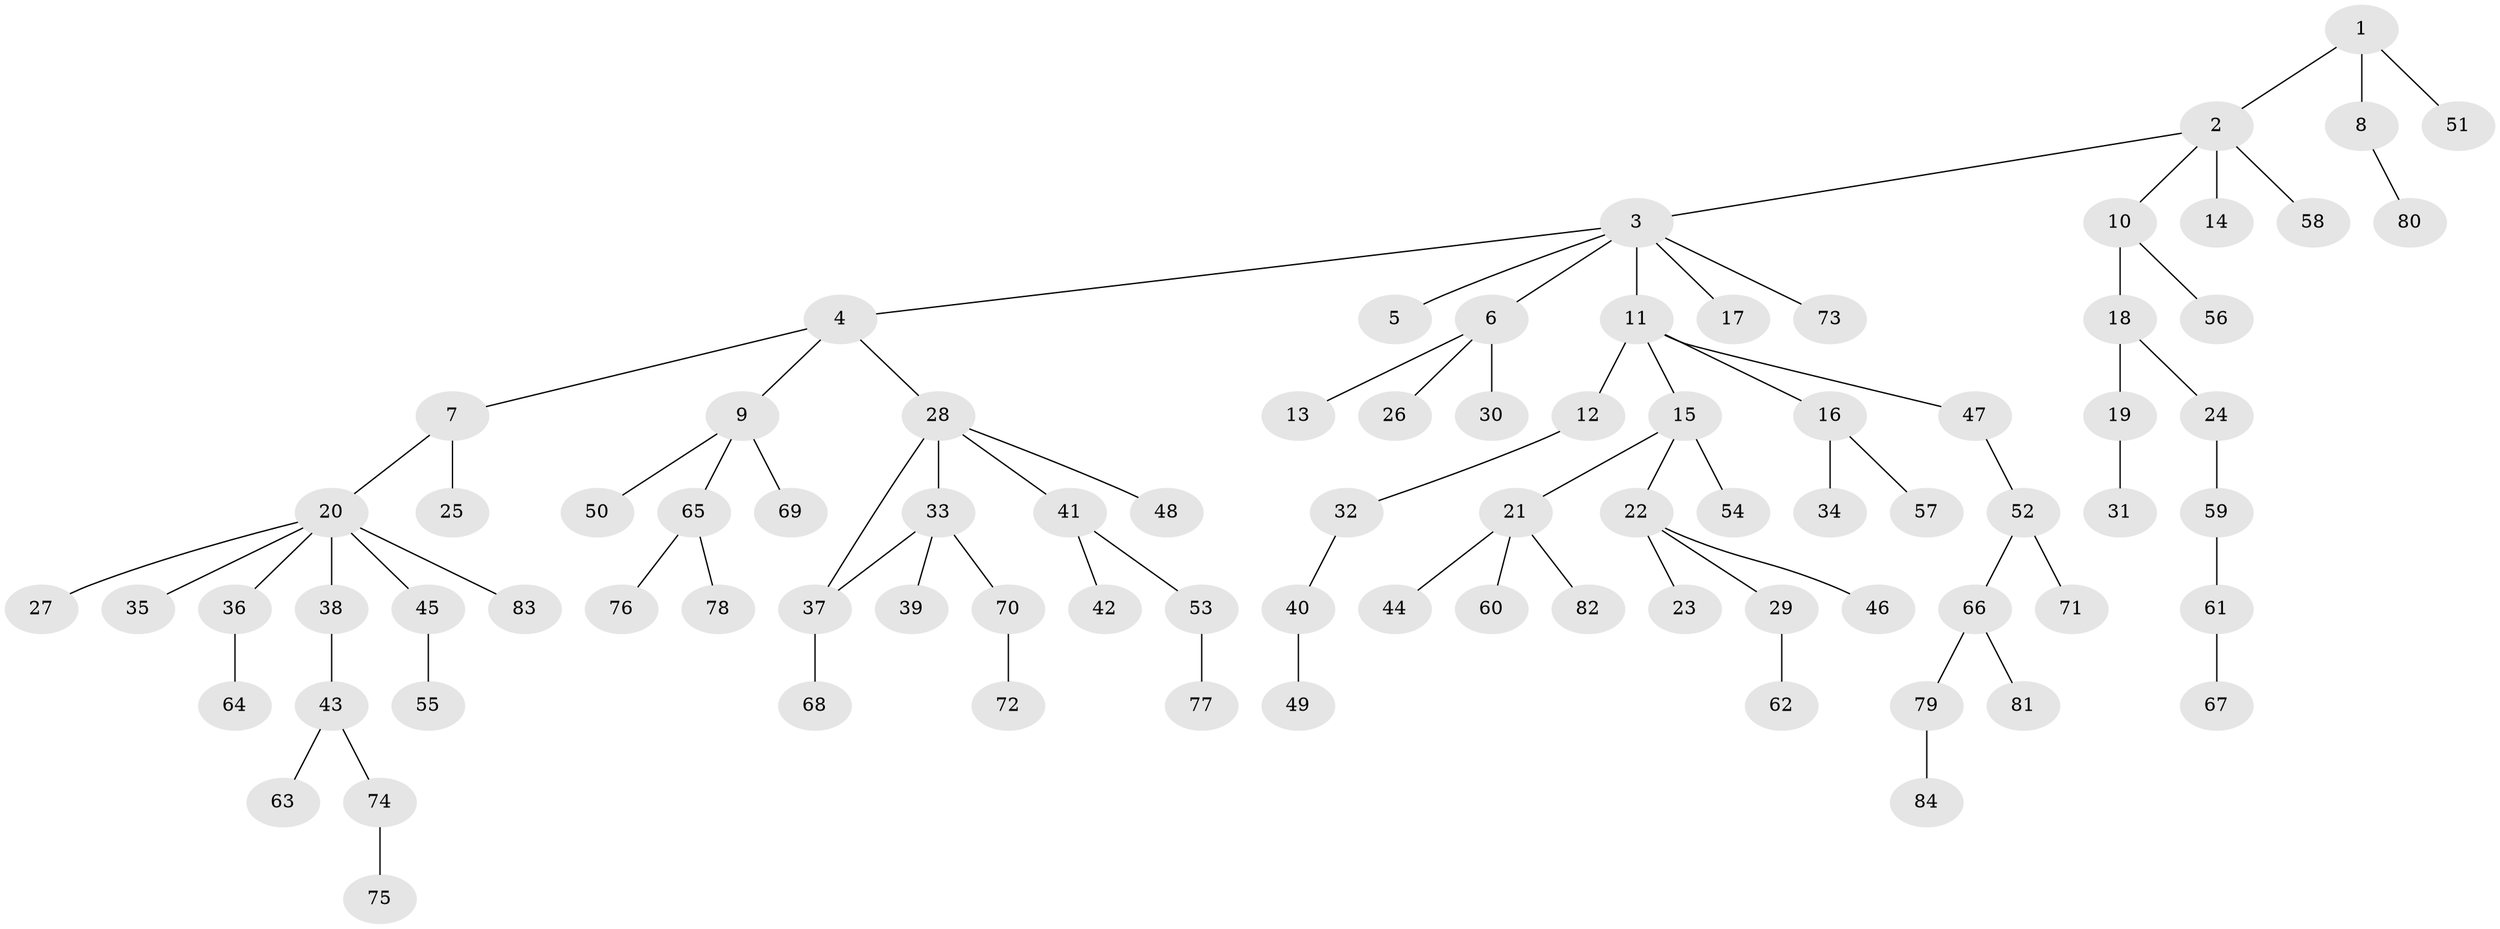 // Generated by graph-tools (version 1.1) at 2025/49/03/09/25 03:49:21]
// undirected, 84 vertices, 84 edges
graph export_dot {
graph [start="1"]
  node [color=gray90,style=filled];
  1;
  2;
  3;
  4;
  5;
  6;
  7;
  8;
  9;
  10;
  11;
  12;
  13;
  14;
  15;
  16;
  17;
  18;
  19;
  20;
  21;
  22;
  23;
  24;
  25;
  26;
  27;
  28;
  29;
  30;
  31;
  32;
  33;
  34;
  35;
  36;
  37;
  38;
  39;
  40;
  41;
  42;
  43;
  44;
  45;
  46;
  47;
  48;
  49;
  50;
  51;
  52;
  53;
  54;
  55;
  56;
  57;
  58;
  59;
  60;
  61;
  62;
  63;
  64;
  65;
  66;
  67;
  68;
  69;
  70;
  71;
  72;
  73;
  74;
  75;
  76;
  77;
  78;
  79;
  80;
  81;
  82;
  83;
  84;
  1 -- 2;
  1 -- 8;
  1 -- 51;
  2 -- 3;
  2 -- 10;
  2 -- 14;
  2 -- 58;
  3 -- 4;
  3 -- 5;
  3 -- 6;
  3 -- 11;
  3 -- 17;
  3 -- 73;
  4 -- 7;
  4 -- 9;
  4 -- 28;
  6 -- 13;
  6 -- 26;
  6 -- 30;
  7 -- 20;
  7 -- 25;
  8 -- 80;
  9 -- 50;
  9 -- 65;
  9 -- 69;
  10 -- 18;
  10 -- 56;
  11 -- 12;
  11 -- 15;
  11 -- 16;
  11 -- 47;
  12 -- 32;
  15 -- 21;
  15 -- 22;
  15 -- 54;
  16 -- 34;
  16 -- 57;
  18 -- 19;
  18 -- 24;
  19 -- 31;
  20 -- 27;
  20 -- 35;
  20 -- 36;
  20 -- 38;
  20 -- 45;
  20 -- 83;
  21 -- 44;
  21 -- 60;
  21 -- 82;
  22 -- 23;
  22 -- 29;
  22 -- 46;
  24 -- 59;
  28 -- 33;
  28 -- 41;
  28 -- 48;
  28 -- 37;
  29 -- 62;
  32 -- 40;
  33 -- 37;
  33 -- 39;
  33 -- 70;
  36 -- 64;
  37 -- 68;
  38 -- 43;
  40 -- 49;
  41 -- 42;
  41 -- 53;
  43 -- 63;
  43 -- 74;
  45 -- 55;
  47 -- 52;
  52 -- 66;
  52 -- 71;
  53 -- 77;
  59 -- 61;
  61 -- 67;
  65 -- 76;
  65 -- 78;
  66 -- 79;
  66 -- 81;
  70 -- 72;
  74 -- 75;
  79 -- 84;
}
